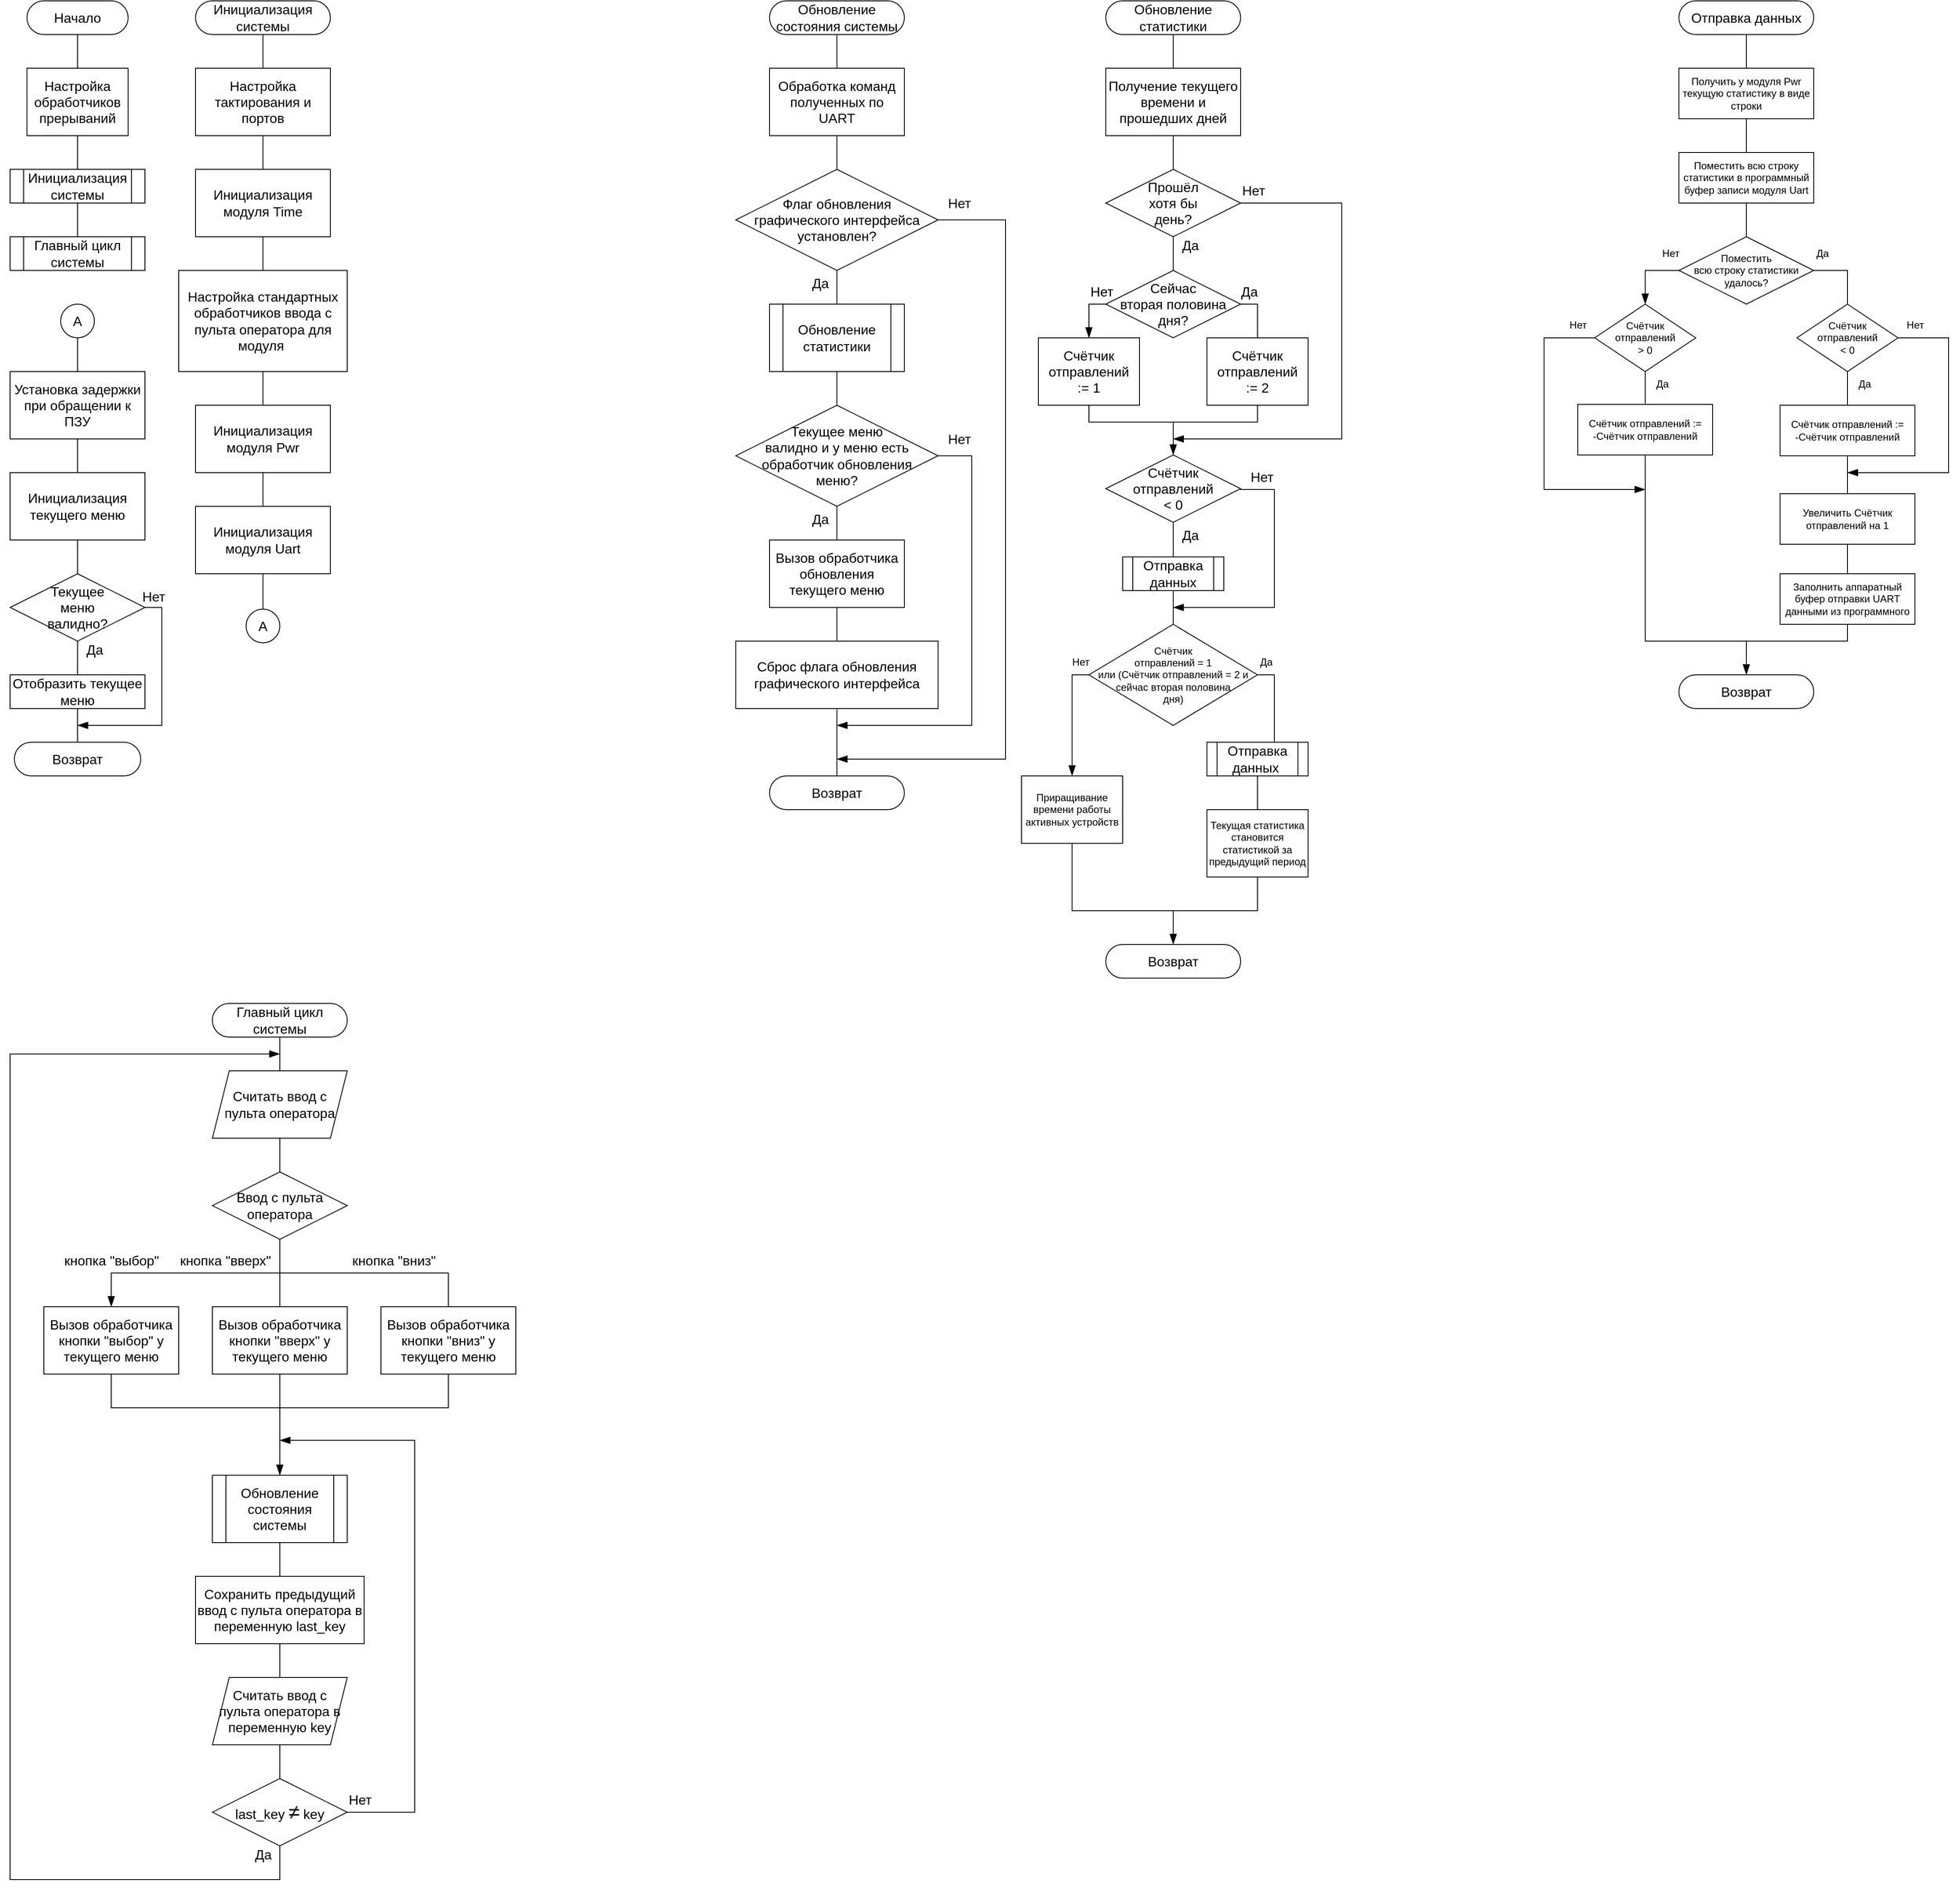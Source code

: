 <mxfile version="20.6.2" type="device" pages="2"><diagram id="5ZeihDdnYr9lUU6T4znU" name="Main и модуль App"><mxGraphModel dx="1629" dy="1507" grid="1" gridSize="10" guides="1" tooltips="1" connect="1" arrows="1" fold="1" page="1" pageScale="1" pageWidth="827" pageHeight="1169" math="0" shadow="0"><root><mxCell id="0"/><mxCell id="1" parent="0"/><mxCell id="3T3_7NRJvzkB3n0rOC7K-5" style="edgeStyle=none;curved=1;rounded=0;orthogonalLoop=1;jettySize=auto;html=1;exitX=0.5;exitY=1;exitDx=0;exitDy=0;entryX=0.5;entryY=0;entryDx=0;entryDy=0;fontSize=12;endArrow=none;endFill=0;startSize=14;endSize=14;sourcePerimeterSpacing=8;targetPerimeterSpacing=8;" parent="1" source="3T3_7NRJvzkB3n0rOC7K-1" target="3T3_7NRJvzkB3n0rOC7K-4" edge="1"><mxGeometry relative="1" as="geometry"/></mxCell><mxCell id="3T3_7NRJvzkB3n0rOC7K-1" value="Настройка обработчиков прерываний" style="rounded=0;whiteSpace=wrap;html=1;fontSize=16;" parent="1" vertex="1"><mxGeometry x="40" y="80" width="120" height="80" as="geometry"/></mxCell><mxCell id="3T3_7NRJvzkB3n0rOC7K-2" value="Начало" style="rounded=1;whiteSpace=wrap;html=1;fontSize=16;arcSize=50;" parent="1" vertex="1"><mxGeometry x="40" width="120" height="40" as="geometry"/></mxCell><mxCell id="3T3_7NRJvzkB3n0rOC7K-3" value="" style="edgeStyle=none;orthogonalLoop=1;jettySize=auto;html=1;rounded=0;fontSize=12;endArrow=none;startSize=14;endSize=14;sourcePerimeterSpacing=8;targetPerimeterSpacing=8;curved=1;exitX=0.5;exitY=1;exitDx=0;exitDy=0;entryX=0.5;entryY=0;entryDx=0;entryDy=0;endFill=0;" parent="1" source="3T3_7NRJvzkB3n0rOC7K-2" target="3T3_7NRJvzkB3n0rOC7K-1" edge="1"><mxGeometry width="140" relative="1" as="geometry"><mxPoint x="10" y="250" as="sourcePoint"/><mxPoint x="150" y="250" as="targetPoint"/><Array as="points"/></mxGeometry></mxCell><mxCell id="3T3_7NRJvzkB3n0rOC7K-7" style="edgeStyle=none;curved=1;rounded=0;orthogonalLoop=1;jettySize=auto;html=1;exitX=0.5;exitY=1;exitDx=0;exitDy=0;entryX=0.5;entryY=0;entryDx=0;entryDy=0;fontSize=12;endArrow=none;endFill=0;startSize=14;endSize=14;sourcePerimeterSpacing=8;targetPerimeterSpacing=8;" parent="1" source="3T3_7NRJvzkB3n0rOC7K-4" target="3T3_7NRJvzkB3n0rOC7K-6" edge="1"><mxGeometry relative="1" as="geometry"/></mxCell><mxCell id="3T3_7NRJvzkB3n0rOC7K-4" value="Инициализация системы" style="shape=process;whiteSpace=wrap;html=1;backgroundOutline=1;fontSize=16;" parent="1" vertex="1"><mxGeometry x="20" y="200" width="160" height="40" as="geometry"/></mxCell><mxCell id="3T3_7NRJvzkB3n0rOC7K-6" value="Главный цикл системы" style="shape=process;whiteSpace=wrap;html=1;backgroundOutline=1;fontSize=16;" parent="1" vertex="1"><mxGeometry x="20" y="280" width="160" height="40" as="geometry"/></mxCell><mxCell id="3T3_7NRJvzkB3n0rOC7K-8" style="edgeStyle=none;curved=1;rounded=0;orthogonalLoop=1;jettySize=auto;html=1;exitX=0.5;exitY=1;exitDx=0;exitDy=0;entryX=0.5;entryY=0;entryDx=0;entryDy=0;fontSize=12;endArrow=none;endFill=0;startSize=14;endSize=14;sourcePerimeterSpacing=8;targetPerimeterSpacing=8;" parent="1" source="3T3_7NRJvzkB3n0rOC7K-10" target="3T3_7NRJvzkB3n0rOC7K-13" edge="1"><mxGeometry relative="1" as="geometry"><mxPoint x="320" y="160" as="sourcePoint"/></mxGeometry></mxCell><mxCell id="3T3_7NRJvzkB3n0rOC7K-10" value="Инициализация системы" style="rounded=1;whiteSpace=wrap;html=1;fontSize=16;arcSize=50;" parent="1" vertex="1"><mxGeometry x="240" width="160" height="40" as="geometry"/></mxCell><mxCell id="3T3_7NRJvzkB3n0rOC7K-12" style="edgeStyle=none;curved=1;rounded=0;orthogonalLoop=1;jettySize=auto;html=1;exitX=0.5;exitY=1;exitDx=0;exitDy=0;entryX=0.5;entryY=0;entryDx=0;entryDy=0;fontSize=12;endArrow=none;endFill=0;startSize=14;endSize=14;sourcePerimeterSpacing=8;targetPerimeterSpacing=8;" parent="1" source="3T3_7NRJvzkB3n0rOC7K-13" target="3T3_7NRJvzkB3n0rOC7K-14" edge="1"><mxGeometry relative="1" as="geometry"/></mxCell><mxCell id="3T3_7NRJvzkB3n0rOC7K-13" value="Настройка тактирования и портов" style="shape=process;whiteSpace=wrap;html=1;backgroundOutline=1;fontSize=16;size=0;" parent="1" vertex="1"><mxGeometry x="240" y="80" width="160" height="80" as="geometry"/></mxCell><mxCell id="3T3_7NRJvzkB3n0rOC7K-16" style="edgeStyle=none;curved=1;rounded=0;orthogonalLoop=1;jettySize=auto;html=1;exitX=0.5;exitY=1;exitDx=0;exitDy=0;entryX=0.5;entryY=0;entryDx=0;entryDy=0;fontSize=12;endArrow=none;endFill=0;startSize=14;endSize=14;sourcePerimeterSpacing=8;targetPerimeterSpacing=8;" parent="1" source="3T3_7NRJvzkB3n0rOC7K-14" target="3T3_7NRJvzkB3n0rOC7K-15" edge="1"><mxGeometry relative="1" as="geometry"/></mxCell><mxCell id="3T3_7NRJvzkB3n0rOC7K-14" value="Инициализация модуля Time" style="shape=process;whiteSpace=wrap;html=1;backgroundOutline=1;fontSize=16;size=0;" parent="1" vertex="1"><mxGeometry x="240" y="200" width="160" height="80" as="geometry"/></mxCell><mxCell id="3T3_7NRJvzkB3n0rOC7K-38" style="edgeStyle=orthogonalEdgeStyle;rounded=0;orthogonalLoop=1;jettySize=auto;html=1;exitX=0.5;exitY=1;exitDx=0;exitDy=0;entryX=0.5;entryY=0;entryDx=0;entryDy=0;fontSize=12;endArrow=none;endFill=0;startSize=10;endSize=10;sourcePerimeterSpacing=8;targetPerimeterSpacing=8;" parent="1" source="3T3_7NRJvzkB3n0rOC7K-15" target="3T3_7NRJvzkB3n0rOC7K-19" edge="1"><mxGeometry relative="1" as="geometry"/></mxCell><mxCell id="3T3_7NRJvzkB3n0rOC7K-15" value="Настройка стандартных обработчиков ввода с пульта оператора для модуля&amp;nbsp;" style="rounded=0;whiteSpace=wrap;html=1;fontSize=16;" parent="1" vertex="1"><mxGeometry x="220" y="320" width="200" height="120" as="geometry"/></mxCell><mxCell id="3T3_7NRJvzkB3n0rOC7K-17" value="Инициализация модуля Pwr" style="shape=process;whiteSpace=wrap;html=1;backgroundOutline=1;fontSize=16;" parent="1" vertex="1"><mxGeometry x="240" y="480" width="160" height="80" as="geometry"/></mxCell><mxCell id="3T3_7NRJvzkB3n0rOC7K-39" style="edgeStyle=orthogonalEdgeStyle;rounded=0;orthogonalLoop=1;jettySize=auto;html=1;exitX=0.5;exitY=1;exitDx=0;exitDy=0;entryX=0.5;entryY=0;entryDx=0;entryDy=0;fontSize=12;endArrow=none;endFill=0;startSize=10;endSize=10;sourcePerimeterSpacing=8;targetPerimeterSpacing=8;" parent="1" source="3T3_7NRJvzkB3n0rOC7K-19" target="3T3_7NRJvzkB3n0rOC7K-20" edge="1"><mxGeometry relative="1" as="geometry"/></mxCell><mxCell id="3T3_7NRJvzkB3n0rOC7K-19" value="Инициализация модуля Pwr" style="shape=process;whiteSpace=wrap;html=1;backgroundOutline=1;fontSize=16;size=0;" parent="1" vertex="1"><mxGeometry x="240" y="480" width="160" height="80" as="geometry"/></mxCell><mxCell id="3T3_7NRJvzkB3n0rOC7K-41" style="edgeStyle=orthogonalEdgeStyle;rounded=0;orthogonalLoop=1;jettySize=auto;html=1;exitX=0.5;exitY=1;exitDx=0;exitDy=0;entryX=0.5;entryY=0;entryDx=0;entryDy=0;fontSize=12;endArrow=none;endFill=0;startSize=10;endSize=10;sourcePerimeterSpacing=8;targetPerimeterSpacing=8;" parent="1" source="3T3_7NRJvzkB3n0rOC7K-20" target="3T3_7NRJvzkB3n0rOC7K-40" edge="1"><mxGeometry relative="1" as="geometry"/></mxCell><mxCell id="3T3_7NRJvzkB3n0rOC7K-20" value="Инициализация модуля Uart" style="shape=process;whiteSpace=wrap;html=1;backgroundOutline=1;fontSize=16;size=0;" parent="1" vertex="1"><mxGeometry x="240" y="600" width="160" height="80" as="geometry"/></mxCell><mxCell id="3T3_7NRJvzkB3n0rOC7K-28" style="edgeStyle=none;curved=1;rounded=0;orthogonalLoop=1;jettySize=auto;html=1;exitX=0.5;exitY=1;exitDx=0;exitDy=0;entryX=0.5;entryY=0;entryDx=0;entryDy=0;fontSize=12;endArrow=none;endFill=0;startSize=14;endSize=14;sourcePerimeterSpacing=8;targetPerimeterSpacing=8;" parent="1" source="3T3_7NRJvzkB3n0rOC7K-22" target="3T3_7NRJvzkB3n0rOC7K-23" edge="1"><mxGeometry relative="1" as="geometry"/></mxCell><mxCell id="3T3_7NRJvzkB3n0rOC7K-22" value="Установка задержки при обращении к ПЗУ" style="rounded=0;whiteSpace=wrap;html=1;fontSize=16;" parent="1" vertex="1"><mxGeometry x="20" y="440" width="160" height="80" as="geometry"/></mxCell><mxCell id="3T3_7NRJvzkB3n0rOC7K-30" style="edgeStyle=none;curved=1;rounded=0;orthogonalLoop=1;jettySize=auto;html=1;exitX=0.5;exitY=1;exitDx=0;exitDy=0;entryX=0.5;entryY=0;entryDx=0;entryDy=0;fontSize=12;endArrow=none;endFill=0;startSize=14;endSize=14;sourcePerimeterSpacing=8;targetPerimeterSpacing=8;" parent="1" source="3T3_7NRJvzkB3n0rOC7K-23" target="3T3_7NRJvzkB3n0rOC7K-24" edge="1"><mxGeometry relative="1" as="geometry"/></mxCell><mxCell id="3T3_7NRJvzkB3n0rOC7K-23" value="Инициализация текущего меню" style="rounded=0;whiteSpace=wrap;html=1;fontSize=16;" parent="1" vertex="1"><mxGeometry x="20" y="560" width="160" height="80" as="geometry"/></mxCell><mxCell id="3T3_7NRJvzkB3n0rOC7K-33" style="edgeStyle=none;curved=1;rounded=0;orthogonalLoop=1;jettySize=auto;html=1;exitX=0.5;exitY=1;exitDx=0;exitDy=0;entryX=0.5;entryY=0;entryDx=0;entryDy=0;fontSize=12;endArrow=none;endFill=0;startSize=14;endSize=14;sourcePerimeterSpacing=8;targetPerimeterSpacing=8;" parent="1" source="3T3_7NRJvzkB3n0rOC7K-24" target="3T3_7NRJvzkB3n0rOC7K-32" edge="1"><mxGeometry relative="1" as="geometry"/></mxCell><mxCell id="3T3_7NRJvzkB3n0rOC7K-35" style="edgeStyle=orthogonalEdgeStyle;rounded=0;orthogonalLoop=1;jettySize=auto;html=1;exitX=1;exitY=0.5;exitDx=0;exitDy=0;fontSize=12;endArrow=blockThin;endFill=1;startSize=10;endSize=10;sourcePerimeterSpacing=8;targetPerimeterSpacing=8;" parent="1" source="3T3_7NRJvzkB3n0rOC7K-24" edge="1"><mxGeometry relative="1" as="geometry"><mxPoint x="100" y="860" as="targetPoint"/><Array as="points"><mxPoint x="200" y="720"/><mxPoint x="200" y="860"/><mxPoint x="100" y="860"/></Array></mxGeometry></mxCell><mxCell id="3T3_7NRJvzkB3n0rOC7K-24" value="Текущее&lt;br&gt;меню&lt;br&gt;валидно?" style="rhombus;whiteSpace=wrap;html=1;fontSize=16;" parent="1" vertex="1"><mxGeometry x="20" y="680" width="160" height="80" as="geometry"/></mxCell><mxCell id="3T3_7NRJvzkB3n0rOC7K-25" value="Возврат" style="rounded=1;whiteSpace=wrap;html=1;fontSize=16;arcSize=50;" parent="1" vertex="1"><mxGeometry x="25" y="880" width="150" height="40" as="geometry"/></mxCell><mxCell id="3T3_7NRJvzkB3n0rOC7K-27" style="edgeStyle=none;curved=1;rounded=0;orthogonalLoop=1;jettySize=auto;html=1;exitX=0.5;exitY=1;exitDx=0;exitDy=0;entryX=0.5;entryY=0;entryDx=0;entryDy=0;fontSize=12;endArrow=none;endFill=0;startSize=14;endSize=14;sourcePerimeterSpacing=8;targetPerimeterSpacing=8;" parent="1" source="3T3_7NRJvzkB3n0rOC7K-26" target="3T3_7NRJvzkB3n0rOC7K-22" edge="1"><mxGeometry relative="1" as="geometry"/></mxCell><mxCell id="3T3_7NRJvzkB3n0rOC7K-26" value="A" style="ellipse;whiteSpace=wrap;html=1;fontSize=16;" parent="1" vertex="1"><mxGeometry x="80" y="360" width="40" height="40" as="geometry"/></mxCell><mxCell id="3T3_7NRJvzkB3n0rOC7K-34" style="edgeStyle=none;curved=1;rounded=0;orthogonalLoop=1;jettySize=auto;html=1;exitX=0.5;exitY=1;exitDx=0;exitDy=0;entryX=0.5;entryY=0;entryDx=0;entryDy=0;fontSize=12;endArrow=none;endFill=0;startSize=14;endSize=14;sourcePerimeterSpacing=8;targetPerimeterSpacing=8;" parent="1" source="3T3_7NRJvzkB3n0rOC7K-32" target="3T3_7NRJvzkB3n0rOC7K-25" edge="1"><mxGeometry relative="1" as="geometry"/></mxCell><mxCell id="3T3_7NRJvzkB3n0rOC7K-32" value="Отобразить текущее меню" style="rounded=0;whiteSpace=wrap;html=1;fontSize=16;" parent="1" vertex="1"><mxGeometry x="20" y="800" width="160" height="40" as="geometry"/></mxCell><mxCell id="3T3_7NRJvzkB3n0rOC7K-36" value="Да" style="text;html=1;align=center;verticalAlign=middle;resizable=0;points=[];autosize=1;strokeColor=none;fillColor=none;fontSize=16;" parent="1" vertex="1"><mxGeometry x="100" y="755" width="40" height="30" as="geometry"/></mxCell><mxCell id="3T3_7NRJvzkB3n0rOC7K-37" value="Нет" style="text;html=1;align=center;verticalAlign=middle;resizable=0;points=[];autosize=1;strokeColor=none;fillColor=none;fontSize=16;" parent="1" vertex="1"><mxGeometry x="165" y="692" width="50" height="30" as="geometry"/></mxCell><mxCell id="3T3_7NRJvzkB3n0rOC7K-40" value="A" style="ellipse;whiteSpace=wrap;html=1;fontSize=16;" parent="1" vertex="1"><mxGeometry x="300" y="722" width="40" height="40" as="geometry"/></mxCell><mxCell id="AIFiozf2OpeoAO38DQd4-4" style="edgeStyle=orthogonalEdgeStyle;rounded=0;orthogonalLoop=1;jettySize=auto;html=1;exitX=0.5;exitY=1;exitDx=0;exitDy=0;entryX=0.5;entryY=0;entryDx=0;entryDy=0;fontSize=12;endArrow=none;endFill=0;startSize=10;endSize=10;sourcePerimeterSpacing=8;targetPerimeterSpacing=8;" parent="1" source="3T3_7NRJvzkB3n0rOC7K-46" target="AIFiozf2OpeoAO38DQd4-3" edge="1"><mxGeometry relative="1" as="geometry"/></mxCell><mxCell id="3T3_7NRJvzkB3n0rOC7K-46" value="Главный цикл системы" style="rounded=1;whiteSpace=wrap;html=1;fontSize=16;arcSize=50;" parent="1" vertex="1"><mxGeometry x="260" y="1190" width="160" height="40" as="geometry"/></mxCell><mxCell id="AIFiozf2OpeoAO38DQd4-6" style="edgeStyle=orthogonalEdgeStyle;rounded=0;orthogonalLoop=1;jettySize=auto;html=1;exitX=0.5;exitY=1;exitDx=0;exitDy=0;entryX=0.5;entryY=0;entryDx=0;entryDy=0;fontSize=12;endArrow=none;endFill=0;startSize=10;endSize=10;sourcePerimeterSpacing=8;targetPerimeterSpacing=8;" parent="1" source="AIFiozf2OpeoAO38DQd4-3" target="AIFiozf2OpeoAO38DQd4-5" edge="1"><mxGeometry relative="1" as="geometry"/></mxCell><mxCell id="AIFiozf2OpeoAO38DQd4-3" value="Считать ввод с пульта оператора" style="shape=parallelogram;perimeter=parallelogramPerimeter;whiteSpace=wrap;html=1;fixedSize=1;fontSize=16;" parent="1" vertex="1"><mxGeometry x="260" y="1270" width="160" height="80" as="geometry"/></mxCell><mxCell id="AIFiozf2OpeoAO38DQd4-10" style="edgeStyle=orthogonalEdgeStyle;rounded=0;orthogonalLoop=1;jettySize=auto;html=1;exitX=0.5;exitY=1;exitDx=0;exitDy=0;entryX=0.5;entryY=0;entryDx=0;entryDy=0;fontSize=12;endArrow=none;endFill=0;startSize=10;endSize=10;sourcePerimeterSpacing=8;targetPerimeterSpacing=8;" parent="1" source="AIFiozf2OpeoAO38DQd4-5" target="AIFiozf2OpeoAO38DQd4-8" edge="1"><mxGeometry relative="1" as="geometry"/></mxCell><mxCell id="AIFiozf2OpeoAO38DQd4-11" style="edgeStyle=orthogonalEdgeStyle;rounded=0;orthogonalLoop=1;jettySize=auto;html=1;exitX=0.5;exitY=1;exitDx=0;exitDy=0;entryX=0.5;entryY=0;entryDx=0;entryDy=0;fontSize=12;endArrow=none;endFill=0;startSize=10;endSize=10;sourcePerimeterSpacing=8;targetPerimeterSpacing=8;" parent="1" source="AIFiozf2OpeoAO38DQd4-5" target="AIFiozf2OpeoAO38DQd4-9" edge="1"><mxGeometry relative="1" as="geometry"/></mxCell><mxCell id="AIFiozf2OpeoAO38DQd4-12" style="edgeStyle=orthogonalEdgeStyle;rounded=0;orthogonalLoop=1;jettySize=auto;html=1;exitX=0.5;exitY=1;exitDx=0;exitDy=0;entryX=0.5;entryY=0;entryDx=0;entryDy=0;fontSize=12;endArrow=blockThin;endFill=1;startSize=10;endSize=10;sourcePerimeterSpacing=8;targetPerimeterSpacing=8;" parent="1" source="AIFiozf2OpeoAO38DQd4-5" target="AIFiozf2OpeoAO38DQd4-7" edge="1"><mxGeometry relative="1" as="geometry"/></mxCell><mxCell id="AIFiozf2OpeoAO38DQd4-5" value="Ввод с пульта оператора" style="rhombus;whiteSpace=wrap;html=1;fontSize=16;" parent="1" vertex="1"><mxGeometry x="260" y="1390" width="160" height="80" as="geometry"/></mxCell><mxCell id="AIFiozf2OpeoAO38DQd4-19" style="edgeStyle=orthogonalEdgeStyle;rounded=0;orthogonalLoop=1;jettySize=auto;html=1;exitX=0.5;exitY=1;exitDx=0;exitDy=0;fontSize=12;endArrow=none;endFill=0;startSize=10;endSize=10;sourcePerimeterSpacing=8;targetPerimeterSpacing=8;entryX=0.5;entryY=0;entryDx=0;entryDy=0;" parent="1" source="AIFiozf2OpeoAO38DQd4-7" target="AIFiozf2OpeoAO38DQd4-21" edge="1"><mxGeometry relative="1" as="geometry"><mxPoint x="340" y="1750" as="targetPoint"/><Array as="points"><mxPoint x="140" y="1670"/><mxPoint x="340" y="1670"/></Array></mxGeometry></mxCell><mxCell id="AIFiozf2OpeoAO38DQd4-7" value="Вызов обработчика кнопки &quot;выбор&quot; у текущего меню" style="rounded=0;whiteSpace=wrap;html=1;fontSize=16;" parent="1" vertex="1"><mxGeometry x="60" y="1550" width="160" height="80" as="geometry"/></mxCell><mxCell id="AIFiozf2OpeoAO38DQd4-18" style="edgeStyle=orthogonalEdgeStyle;rounded=0;orthogonalLoop=1;jettySize=auto;html=1;exitX=0.5;exitY=1;exitDx=0;exitDy=0;fontSize=12;endArrow=none;endFill=0;startSize=10;endSize=10;sourcePerimeterSpacing=8;targetPerimeterSpacing=8;entryX=0.5;entryY=0;entryDx=0;entryDy=0;" parent="1" source="AIFiozf2OpeoAO38DQd4-8" target="AIFiozf2OpeoAO38DQd4-21" edge="1"><mxGeometry relative="1" as="geometry"><mxPoint x="340" y="1750" as="targetPoint"/></mxGeometry></mxCell><mxCell id="AIFiozf2OpeoAO38DQd4-8" value="Вызов обработчика кнопки &quot;вверх&quot; у текущего меню" style="rounded=0;whiteSpace=wrap;html=1;fontSize=16;" parent="1" vertex="1"><mxGeometry x="260" y="1550" width="160" height="80" as="geometry"/></mxCell><mxCell id="AIFiozf2OpeoAO38DQd4-17" style="edgeStyle=orthogonalEdgeStyle;rounded=0;orthogonalLoop=1;jettySize=auto;html=1;exitX=0.5;exitY=1;exitDx=0;exitDy=0;entryX=0.5;entryY=0;entryDx=0;entryDy=0;fontSize=12;endArrow=blockThin;endFill=1;startSize=10;endSize=10;sourcePerimeterSpacing=8;targetPerimeterSpacing=8;" parent="1" source="AIFiozf2OpeoAO38DQd4-9" target="AIFiozf2OpeoAO38DQd4-21" edge="1"><mxGeometry relative="1" as="geometry"><mxPoint x="340" y="1750" as="targetPoint"/><Array as="points"><mxPoint x="540" y="1670"/><mxPoint x="340" y="1670"/></Array></mxGeometry></mxCell><mxCell id="AIFiozf2OpeoAO38DQd4-9" value="Вызов обработчика кнопки &quot;вниз&quot; у текущего меню" style="rounded=0;whiteSpace=wrap;html=1;fontSize=16;" parent="1" vertex="1"><mxGeometry x="460" y="1550" width="160" height="80" as="geometry"/></mxCell><mxCell id="AIFiozf2OpeoAO38DQd4-13" value="кнопка &quot;выбор&quot;" style="text;html=1;align=center;verticalAlign=middle;resizable=0;points=[];autosize=1;strokeColor=none;fillColor=none;fontSize=16;" parent="1" vertex="1"><mxGeometry x="70" y="1480" width="140" height="30" as="geometry"/></mxCell><mxCell id="AIFiozf2OpeoAO38DQd4-14" value="кнопка &quot;вверх&quot;" style="text;html=1;align=center;verticalAlign=middle;resizable=0;points=[];autosize=1;strokeColor=none;fillColor=none;fontSize=16;" parent="1" vertex="1"><mxGeometry x="210" y="1480" width="130" height="30" as="geometry"/></mxCell><mxCell id="AIFiozf2OpeoAO38DQd4-15" value="кнопка &quot;вниз&quot;" style="text;html=1;align=center;verticalAlign=middle;resizable=0;points=[];autosize=1;strokeColor=none;fillColor=none;fontSize=16;" parent="1" vertex="1"><mxGeometry x="415" y="1480" width="120" height="30" as="geometry"/></mxCell><mxCell id="AIFiozf2OpeoAO38DQd4-27" style="edgeStyle=orthogonalEdgeStyle;rounded=0;orthogonalLoop=1;jettySize=auto;html=1;exitX=0.5;exitY=1;exitDx=0;exitDy=0;fontSize=12;endArrow=blockThin;endFill=1;startSize=10;endSize=10;sourcePerimeterSpacing=8;targetPerimeterSpacing=8;" parent="1" source="AIFiozf2OpeoAO38DQd4-20" edge="1"><mxGeometry relative="1" as="geometry"><mxPoint x="340" y="1250" as="targetPoint"/><Array as="points"><mxPoint x="340" y="2230"/><mxPoint x="20" y="2230"/><mxPoint x="20" y="1250"/></Array></mxGeometry></mxCell><mxCell id="AIFiozf2OpeoAO38DQd4-28" style="edgeStyle=orthogonalEdgeStyle;rounded=0;orthogonalLoop=1;jettySize=auto;html=1;exitX=1;exitY=0.5;exitDx=0;exitDy=0;fontSize=12;endArrow=blockThin;endFill=1;startSize=10;endSize=10;sourcePerimeterSpacing=8;targetPerimeterSpacing=8;" parent="1" source="AIFiozf2OpeoAO38DQd4-20" edge="1"><mxGeometry relative="1" as="geometry"><mxPoint x="340" y="1708.609" as="targetPoint"/><Array as="points"><mxPoint x="500" y="2150"/><mxPoint x="500" y="1709"/></Array></mxGeometry></mxCell><mxCell id="AIFiozf2OpeoAO38DQd4-20" value="&lt;div style=&quot;text-align: start;&quot;&gt;&lt;span style=&quot;background-color: initial;&quot;&gt;last_key &lt;/span&gt;&lt;span style=&quot;background-color: initial; font-size: 24px;&quot;&gt;&lt;font face=&quot;YS Text, Arial, Helvetica, Arial Unicode MS, sans-serif&quot;&gt;≠&lt;/font&gt;&lt;/span&gt;&lt;span style=&quot;background-color: initial;&quot;&gt;&amp;nbsp;key&lt;/span&gt;&lt;/div&gt;" style="rhombus;whiteSpace=wrap;html=1;fontSize=16;" parent="1" vertex="1"><mxGeometry x="260" y="2110" width="160" height="80" as="geometry"/></mxCell><mxCell id="AIFiozf2OpeoAO38DQd4-24" style="edgeStyle=orthogonalEdgeStyle;rounded=0;orthogonalLoop=1;jettySize=auto;html=1;exitX=0.5;exitY=1;exitDx=0;exitDy=0;entryX=0.5;entryY=0;entryDx=0;entryDy=0;fontSize=12;endArrow=none;endFill=0;startSize=10;endSize=10;sourcePerimeterSpacing=8;targetPerimeterSpacing=8;" parent="1" source="AIFiozf2OpeoAO38DQd4-21" target="AIFiozf2OpeoAO38DQd4-23" edge="1"><mxGeometry relative="1" as="geometry"/></mxCell><mxCell id="AIFiozf2OpeoAO38DQd4-21" value="Обновление состояния системы" style="shape=process;whiteSpace=wrap;html=1;backgroundOutline=1;fontSize=16;" parent="1" vertex="1"><mxGeometry x="260" y="1750" width="160" height="80" as="geometry"/></mxCell><mxCell id="AIFiozf2OpeoAO38DQd4-25" style="edgeStyle=orthogonalEdgeStyle;rounded=0;orthogonalLoop=1;jettySize=auto;html=1;exitX=0.5;exitY=0;exitDx=0;exitDy=0;entryX=0.5;entryY=1;entryDx=0;entryDy=0;fontSize=12;endArrow=none;endFill=0;startSize=10;endSize=10;sourcePerimeterSpacing=8;targetPerimeterSpacing=8;" parent="1" source="AIFiozf2OpeoAO38DQd4-22" target="AIFiozf2OpeoAO38DQd4-23" edge="1"><mxGeometry relative="1" as="geometry"/></mxCell><mxCell id="AIFiozf2OpeoAO38DQd4-26" style="edgeStyle=orthogonalEdgeStyle;rounded=0;orthogonalLoop=1;jettySize=auto;html=1;exitX=0.5;exitY=1;exitDx=0;exitDy=0;entryX=0.5;entryY=0;entryDx=0;entryDy=0;fontSize=12;endArrow=none;endFill=0;startSize=10;endSize=10;sourcePerimeterSpacing=8;targetPerimeterSpacing=8;" parent="1" source="AIFiozf2OpeoAO38DQd4-22" target="AIFiozf2OpeoAO38DQd4-20" edge="1"><mxGeometry relative="1" as="geometry"/></mxCell><mxCell id="AIFiozf2OpeoAO38DQd4-22" value="Считать ввод с пульта оператора в переменную key" style="shape=parallelogram;perimeter=parallelogramPerimeter;whiteSpace=wrap;html=1;fixedSize=1;fontSize=16;" parent="1" vertex="1"><mxGeometry x="260" y="1990" width="160" height="80" as="geometry"/></mxCell><mxCell id="AIFiozf2OpeoAO38DQd4-23" value="Сохранить предыдущий ввод с пульта оператора в переменную last_key" style="rounded=0;whiteSpace=wrap;html=1;fontSize=16;" parent="1" vertex="1"><mxGeometry x="240" y="1870" width="200" height="80" as="geometry"/></mxCell><mxCell id="AIFiozf2OpeoAO38DQd4-29" value="Нет" style="text;html=1;align=center;verticalAlign=middle;resizable=0;points=[];autosize=1;strokeColor=none;fillColor=none;fontSize=16;" parent="1" vertex="1"><mxGeometry x="410" y="2120" width="50" height="30" as="geometry"/></mxCell><mxCell id="AIFiozf2OpeoAO38DQd4-30" value="Да" style="text;html=1;align=center;verticalAlign=middle;resizable=0;points=[];autosize=1;strokeColor=none;fillColor=none;fontSize=16;" parent="1" vertex="1"><mxGeometry x="300" y="2185" width="40" height="30" as="geometry"/></mxCell><mxCell id="AIFiozf2OpeoAO38DQd4-34" style="edgeStyle=orthogonalEdgeStyle;rounded=0;orthogonalLoop=1;jettySize=auto;html=1;exitX=0.5;exitY=1;exitDx=0;exitDy=0;entryX=0.5;entryY=0;entryDx=0;entryDy=0;fontSize=12;endArrow=none;endFill=0;startSize=10;endSize=10;sourcePerimeterSpacing=8;targetPerimeterSpacing=8;" parent="1" source="AIFiozf2OpeoAO38DQd4-31" target="AIFiozf2OpeoAO38DQd4-32" edge="1"><mxGeometry relative="1" as="geometry"/></mxCell><mxCell id="AIFiozf2OpeoAO38DQd4-31" value="Обновление состояния системы" style="rounded=1;whiteSpace=wrap;html=1;fontSize=16;arcSize=50;" parent="1" vertex="1"><mxGeometry x="921" width="160" height="40" as="geometry"/></mxCell><mxCell id="AIFiozf2OpeoAO38DQd4-35" style="edgeStyle=orthogonalEdgeStyle;rounded=0;orthogonalLoop=1;jettySize=auto;html=1;exitX=0.5;exitY=1;exitDx=0;exitDy=0;entryX=0.5;entryY=0;entryDx=0;entryDy=0;fontSize=12;endArrow=none;endFill=0;startSize=10;endSize=10;sourcePerimeterSpacing=8;targetPerimeterSpacing=8;" parent="1" source="AIFiozf2OpeoAO38DQd4-32" target="AIFiozf2OpeoAO38DQd4-33" edge="1"><mxGeometry relative="1" as="geometry"/></mxCell><mxCell id="AIFiozf2OpeoAO38DQd4-32" value="Обработка команд полученных по UART" style="shape=process;whiteSpace=wrap;html=1;backgroundOutline=1;fontSize=16;size=0;" parent="1" vertex="1"><mxGeometry x="921" y="80" width="160" height="80" as="geometry"/></mxCell><mxCell id="AIFiozf2OpeoAO38DQd4-38" style="edgeStyle=orthogonalEdgeStyle;rounded=0;orthogonalLoop=1;jettySize=auto;html=1;exitX=0.5;exitY=1;exitDx=0;exitDy=0;entryX=0.5;entryY=0;entryDx=0;entryDy=0;fontSize=12;endArrow=none;endFill=0;startSize=10;endSize=10;sourcePerimeterSpacing=8;targetPerimeterSpacing=8;" parent="1" source="AIFiozf2OpeoAO38DQd4-33" target="AIFiozf2OpeoAO38DQd4-37" edge="1"><mxGeometry relative="1" as="geometry"/></mxCell><mxCell id="AIFiozf2OpeoAO38DQd4-52" style="edgeStyle=orthogonalEdgeStyle;rounded=0;orthogonalLoop=1;jettySize=auto;html=1;exitX=1;exitY=0.5;exitDx=0;exitDy=0;fontSize=12;endArrow=blockThin;endFill=1;startSize=10;endSize=10;sourcePerimeterSpacing=8;targetPerimeterSpacing=8;" parent="1" source="AIFiozf2OpeoAO38DQd4-33" edge="1"><mxGeometry relative="1" as="geometry"><mxPoint x="1001" y="900" as="targetPoint"/><Array as="points"><mxPoint x="1201" y="260"/><mxPoint x="1201" y="900"/><mxPoint x="1001" y="900"/></Array></mxGeometry></mxCell><mxCell id="AIFiozf2OpeoAO38DQd4-33" value="Флаг обновления&lt;br&gt;графического интерфейса&lt;br&gt;установлен?" style="rhombus;whiteSpace=wrap;html=1;fontSize=16;" parent="1" vertex="1"><mxGeometry x="881" y="200" width="240" height="120" as="geometry"/></mxCell><mxCell id="AIFiozf2OpeoAO38DQd4-49" style="edgeStyle=orthogonalEdgeStyle;rounded=0;orthogonalLoop=1;jettySize=auto;html=1;exitX=0.5;exitY=1;exitDx=0;exitDy=0;entryX=0.5;entryY=0;entryDx=0;entryDy=0;fontSize=12;endArrow=none;endFill=0;startSize=10;endSize=10;sourcePerimeterSpacing=8;targetPerimeterSpacing=8;" parent="1" source="AIFiozf2OpeoAO38DQd4-37" target="AIFiozf2OpeoAO38DQd4-39" edge="1"><mxGeometry relative="1" as="geometry"/></mxCell><mxCell id="AIFiozf2OpeoAO38DQd4-37" value="Обновление статистики" style="shape=process;whiteSpace=wrap;html=1;backgroundOutline=1;fontSize=16;" parent="1" vertex="1"><mxGeometry x="921" y="360" width="160" height="80" as="geometry"/></mxCell><mxCell id="AIFiozf2OpeoAO38DQd4-44" style="edgeStyle=orthogonalEdgeStyle;rounded=0;orthogonalLoop=1;jettySize=auto;html=1;exitX=0.5;exitY=1;exitDx=0;exitDy=0;entryX=0.5;entryY=0;entryDx=0;entryDy=0;fontSize=12;endArrow=none;endFill=0;startSize=10;endSize=10;sourcePerimeterSpacing=8;targetPerimeterSpacing=8;" parent="1" source="AIFiozf2OpeoAO38DQd4-39" target="AIFiozf2OpeoAO38DQd4-40" edge="1"><mxGeometry relative="1" as="geometry"/></mxCell><mxCell id="AIFiozf2OpeoAO38DQd4-48" style="edgeStyle=orthogonalEdgeStyle;rounded=0;orthogonalLoop=1;jettySize=auto;html=1;exitX=1;exitY=0.5;exitDx=0;exitDy=0;fontSize=12;endArrow=blockThin;endFill=1;startSize=10;endSize=10;sourcePerimeterSpacing=8;targetPerimeterSpacing=8;" parent="1" source="AIFiozf2OpeoAO38DQd4-39" edge="1"><mxGeometry relative="1" as="geometry"><mxPoint x="1001" y="860" as="targetPoint"/><Array as="points"><mxPoint x="1161" y="540"/><mxPoint x="1161" y="860"/><mxPoint x="1001" y="860"/></Array></mxGeometry></mxCell><mxCell id="AIFiozf2OpeoAO38DQd4-39" value="Текущее меню&lt;br&gt;валидно и у меню есть обработчик обновления&lt;br&gt;меню?" style="rhombus;whiteSpace=wrap;html=1;fontSize=16;" parent="1" vertex="1"><mxGeometry x="881" y="480" width="240" height="120" as="geometry"/></mxCell><mxCell id="AIFiozf2OpeoAO38DQd4-45" style="edgeStyle=orthogonalEdgeStyle;rounded=0;orthogonalLoop=1;jettySize=auto;html=1;exitX=0.5;exitY=1;exitDx=0;exitDy=0;entryX=0.5;entryY=0;entryDx=0;entryDy=0;fontSize=12;endArrow=none;endFill=0;startSize=10;endSize=10;sourcePerimeterSpacing=8;targetPerimeterSpacing=8;" parent="1" source="AIFiozf2OpeoAO38DQd4-40" target="AIFiozf2OpeoAO38DQd4-41" edge="1"><mxGeometry relative="1" as="geometry"/></mxCell><mxCell id="AIFiozf2OpeoAO38DQd4-40" value="Вызов обработчика обновления текущего меню" style="rounded=0;whiteSpace=wrap;html=1;fontSize=16;" parent="1" vertex="1"><mxGeometry x="921" y="640" width="160" height="80" as="geometry"/></mxCell><mxCell id="AIFiozf2OpeoAO38DQd4-47" style="edgeStyle=orthogonalEdgeStyle;rounded=0;orthogonalLoop=1;jettySize=auto;html=1;exitX=0.5;exitY=1;exitDx=0;exitDy=0;entryX=0.5;entryY=0;entryDx=0;entryDy=0;fontSize=12;endArrow=none;endFill=0;startSize=10;endSize=10;sourcePerimeterSpacing=8;targetPerimeterSpacing=8;" parent="1" source="AIFiozf2OpeoAO38DQd4-41" target="AIFiozf2OpeoAO38DQd4-46" edge="1"><mxGeometry relative="1" as="geometry"/></mxCell><mxCell id="AIFiozf2OpeoAO38DQd4-41" value="Сброс флага обновления&lt;br&gt;графического интерфейса" style="rounded=0;whiteSpace=wrap;html=1;fontSize=16;" parent="1" vertex="1"><mxGeometry x="881" y="760" width="240" height="80" as="geometry"/></mxCell><mxCell id="AIFiozf2OpeoAO38DQd4-42" value="Да" style="text;html=1;align=center;verticalAlign=middle;resizable=0;points=[];autosize=1;strokeColor=none;fillColor=none;fontSize=16;" parent="1" vertex="1"><mxGeometry x="961" y="600" width="40" height="30" as="geometry"/></mxCell><mxCell id="AIFiozf2OpeoAO38DQd4-43" value="Нет" style="text;html=1;align=center;verticalAlign=middle;resizable=0;points=[];autosize=1;strokeColor=none;fillColor=none;fontSize=16;" parent="1" vertex="1"><mxGeometry x="1121" y="505" width="50" height="30" as="geometry"/></mxCell><mxCell id="AIFiozf2OpeoAO38DQd4-46" value="Возврат" style="rounded=1;whiteSpace=wrap;html=1;fontSize=16;arcSize=50;" parent="1" vertex="1"><mxGeometry x="921" y="920" width="160" height="40" as="geometry"/></mxCell><mxCell id="AIFiozf2OpeoAO38DQd4-50" value="Да" style="text;html=1;align=center;verticalAlign=middle;resizable=0;points=[];autosize=1;strokeColor=none;fillColor=none;fontSize=16;" parent="1" vertex="1"><mxGeometry x="961" y="320" width="40" height="30" as="geometry"/></mxCell><mxCell id="AIFiozf2OpeoAO38DQd4-51" value="Нет" style="text;html=1;align=center;verticalAlign=middle;resizable=0;points=[];autosize=1;strokeColor=none;fillColor=none;fontSize=16;" parent="1" vertex="1"><mxGeometry x="1121" y="225" width="50" height="30" as="geometry"/></mxCell><mxCell id="b00JuCEgMEPvwVIHrhNJ-3" style="edgeStyle=none;curved=1;rounded=0;orthogonalLoop=1;jettySize=auto;html=1;exitX=0.5;exitY=1;exitDx=0;exitDy=0;entryX=0.5;entryY=0;entryDx=0;entryDy=0;fontSize=12;endArrow=none;startSize=14;endSize=14;sourcePerimeterSpacing=8;targetPerimeterSpacing=8;endFill=0;" edge="1" parent="1" source="b00JuCEgMEPvwVIHrhNJ-1" target="b00JuCEgMEPvwVIHrhNJ-2"><mxGeometry relative="1" as="geometry"/></mxCell><mxCell id="b00JuCEgMEPvwVIHrhNJ-1" value="Обновление статистики" style="rounded=1;whiteSpace=wrap;html=1;fontSize=16;arcSize=50;" vertex="1" parent="1"><mxGeometry x="1320" width="160" height="40" as="geometry"/></mxCell><mxCell id="b00JuCEgMEPvwVIHrhNJ-20" style="edgeStyle=orthogonalEdgeStyle;rounded=0;orthogonalLoop=1;jettySize=auto;html=1;exitX=0.5;exitY=1;exitDx=0;exitDy=0;entryX=0.5;entryY=0;entryDx=0;entryDy=0;fontSize=12;endArrow=none;endFill=0;startSize=10;endSize=10;sourcePerimeterSpacing=8;targetPerimeterSpacing=8;" edge="1" parent="1" source="b00JuCEgMEPvwVIHrhNJ-2" target="b00JuCEgMEPvwVIHrhNJ-4"><mxGeometry relative="1" as="geometry"/></mxCell><mxCell id="b00JuCEgMEPvwVIHrhNJ-2" value="Получение текущего времени и прошедших дней" style="rounded=0;whiteSpace=wrap;html=1;fontSize=16;" vertex="1" parent="1"><mxGeometry x="1320" y="80" width="160" height="80" as="geometry"/></mxCell><mxCell id="b00JuCEgMEPvwVIHrhNJ-10" style="edgeStyle=orthogonalEdgeStyle;rounded=0;orthogonalLoop=1;jettySize=auto;html=1;exitX=1;exitY=0.5;exitDx=0;exitDy=0;fontSize=12;endArrow=blockThin;endFill=1;startSize=10;endSize=10;sourcePerimeterSpacing=8;targetPerimeterSpacing=8;" edge="1" parent="1" source="b00JuCEgMEPvwVIHrhNJ-4"><mxGeometry relative="1" as="geometry"><mxPoint x="1400" y="520" as="targetPoint"/><Array as="points"><mxPoint x="1600" y="240"/><mxPoint x="1600" y="520"/><mxPoint x="1400" y="520"/></Array></mxGeometry></mxCell><mxCell id="b00JuCEgMEPvwVIHrhNJ-11" style="edgeStyle=orthogonalEdgeStyle;rounded=0;orthogonalLoop=1;jettySize=auto;html=1;exitX=0.5;exitY=1;exitDx=0;exitDy=0;entryX=0.5;entryY=0;entryDx=0;entryDy=0;fontSize=12;endArrow=none;endFill=0;startSize=10;endSize=10;sourcePerimeterSpacing=8;targetPerimeterSpacing=8;" edge="1" parent="1" source="b00JuCEgMEPvwVIHrhNJ-4" target="b00JuCEgMEPvwVIHrhNJ-5"><mxGeometry relative="1" as="geometry"/></mxCell><mxCell id="b00JuCEgMEPvwVIHrhNJ-4" value="Прошёл&lt;br&gt;хотя бы&lt;br&gt;день?" style="rhombus;whiteSpace=wrap;html=1;fontSize=16;" vertex="1" parent="1"><mxGeometry x="1320" y="200" width="160" height="80" as="geometry"/></mxCell><mxCell id="b00JuCEgMEPvwVIHrhNJ-8" style="edgeStyle=orthogonalEdgeStyle;rounded=0;orthogonalLoop=1;jettySize=auto;html=1;exitX=1;exitY=0.5;exitDx=0;exitDy=0;entryX=0.5;entryY=0;entryDx=0;entryDy=0;fontSize=12;endArrow=none;endFill=0;startSize=14;endSize=14;sourcePerimeterSpacing=8;targetPerimeterSpacing=8;" edge="1" parent="1" source="b00JuCEgMEPvwVIHrhNJ-5" target="b00JuCEgMEPvwVIHrhNJ-6"><mxGeometry relative="1" as="geometry"/></mxCell><mxCell id="b00JuCEgMEPvwVIHrhNJ-9" style="edgeStyle=orthogonalEdgeStyle;rounded=0;orthogonalLoop=1;jettySize=auto;html=1;exitX=0;exitY=0.5;exitDx=0;exitDy=0;entryX=0.5;entryY=0;entryDx=0;entryDy=0;fontSize=12;endArrow=blockThin;endFill=1;startSize=10;endSize=10;sourcePerimeterSpacing=8;targetPerimeterSpacing=8;" edge="1" parent="1" source="b00JuCEgMEPvwVIHrhNJ-5" target="b00JuCEgMEPvwVIHrhNJ-7"><mxGeometry relative="1" as="geometry"/></mxCell><mxCell id="b00JuCEgMEPvwVIHrhNJ-5" value="Сейчас&lt;br&gt;вторая половина дня?" style="rhombus;whiteSpace=wrap;html=1;fontSize=16;" vertex="1" parent="1"><mxGeometry x="1320" y="320" width="160" height="80" as="geometry"/></mxCell><mxCell id="b00JuCEgMEPvwVIHrhNJ-15" style="edgeStyle=orthogonalEdgeStyle;rounded=0;orthogonalLoop=1;jettySize=auto;html=1;exitX=0.5;exitY=1;exitDx=0;exitDy=0;entryX=0.5;entryY=0;entryDx=0;entryDy=0;fontSize=12;endArrow=blockThin;endFill=1;startSize=10;endSize=10;sourcePerimeterSpacing=8;targetPerimeterSpacing=8;" edge="1" parent="1" source="b00JuCEgMEPvwVIHrhNJ-6" target="b00JuCEgMEPvwVIHrhNJ-12"><mxGeometry relative="1" as="geometry"><Array as="points"><mxPoint x="1500" y="500"/><mxPoint x="1400" y="500"/></Array></mxGeometry></mxCell><mxCell id="b00JuCEgMEPvwVIHrhNJ-6" value="Счётчик отправлений&lt;br&gt;:= 2" style="rounded=0;whiteSpace=wrap;html=1;fontSize=16;" vertex="1" parent="1"><mxGeometry x="1440" y="400" width="120" height="80" as="geometry"/></mxCell><mxCell id="b00JuCEgMEPvwVIHrhNJ-14" style="edgeStyle=orthogonalEdgeStyle;rounded=0;orthogonalLoop=1;jettySize=auto;html=1;exitX=0.5;exitY=1;exitDx=0;exitDy=0;entryX=0.5;entryY=0;entryDx=0;entryDy=0;fontSize=12;endArrow=none;endFill=0;startSize=10;endSize=10;sourcePerimeterSpacing=8;targetPerimeterSpacing=8;" edge="1" parent="1" source="b00JuCEgMEPvwVIHrhNJ-7" target="b00JuCEgMEPvwVIHrhNJ-12"><mxGeometry relative="1" as="geometry"><Array as="points"><mxPoint x="1300" y="500"/><mxPoint x="1400" y="500"/></Array></mxGeometry></mxCell><mxCell id="b00JuCEgMEPvwVIHrhNJ-7" value="Счётчик отправлений&lt;br&gt;:= 1" style="rounded=0;whiteSpace=wrap;html=1;fontSize=16;" vertex="1" parent="1"><mxGeometry x="1240" y="400" width="120" height="80" as="geometry"/></mxCell><mxCell id="b00JuCEgMEPvwVIHrhNJ-22" style="edgeStyle=orthogonalEdgeStyle;rounded=0;orthogonalLoop=1;jettySize=auto;html=1;exitX=0.5;exitY=1;exitDx=0;exitDy=0;entryX=0.5;entryY=0;entryDx=0;entryDy=0;fontSize=12;endArrow=none;endFill=0;startSize=10;endSize=10;sourcePerimeterSpacing=8;targetPerimeterSpacing=8;" edge="1" parent="1" source="b00JuCEgMEPvwVIHrhNJ-12" target="b00JuCEgMEPvwVIHrhNJ-21"><mxGeometry relative="1" as="geometry"/></mxCell><mxCell id="b00JuCEgMEPvwVIHrhNJ-25" style="edgeStyle=orthogonalEdgeStyle;rounded=0;orthogonalLoop=1;jettySize=auto;html=1;exitX=1;exitY=0.5;exitDx=0;exitDy=0;fontSize=12;endArrow=blockThin;endFill=1;startSize=10;endSize=10;sourcePerimeterSpacing=8;targetPerimeterSpacing=8;" edge="1" parent="1" source="b00JuCEgMEPvwVIHrhNJ-12"><mxGeometry relative="1" as="geometry"><mxPoint x="1400" y="720" as="targetPoint"/><Array as="points"><mxPoint x="1520" y="580"/><mxPoint x="1520" y="720"/></Array></mxGeometry></mxCell><mxCell id="b00JuCEgMEPvwVIHrhNJ-12" value="Счётчик отправлений&lt;br&gt;&amp;lt; 0" style="rhombus;whiteSpace=wrap;html=1;fontSize=16;" vertex="1" parent="1"><mxGeometry x="1320" y="539" width="160" height="80" as="geometry"/></mxCell><mxCell id="b00JuCEgMEPvwVIHrhNJ-16" value="Да" style="text;html=1;align=center;verticalAlign=middle;resizable=0;points=[];autosize=1;strokeColor=none;fillColor=none;fontSize=16;" vertex="1" parent="1"><mxGeometry x="1470" y="330" width="40" height="30" as="geometry"/></mxCell><mxCell id="b00JuCEgMEPvwVIHrhNJ-17" value="Нет" style="text;html=1;align=center;verticalAlign=middle;resizable=0;points=[];autosize=1;strokeColor=none;fillColor=none;fontSize=16;" vertex="1" parent="1"><mxGeometry x="1290" y="330" width="50" height="30" as="geometry"/></mxCell><mxCell id="b00JuCEgMEPvwVIHrhNJ-18" value="Нет" style="text;html=1;align=center;verticalAlign=middle;resizable=0;points=[];autosize=1;strokeColor=none;fillColor=none;fontSize=16;" vertex="1" parent="1"><mxGeometry x="1470" y="210" width="50" height="30" as="geometry"/></mxCell><mxCell id="b00JuCEgMEPvwVIHrhNJ-19" value="Да" style="text;html=1;align=center;verticalAlign=middle;resizable=0;points=[];autosize=1;strokeColor=none;fillColor=none;fontSize=16;" vertex="1" parent="1"><mxGeometry x="1400" y="275" width="40" height="30" as="geometry"/></mxCell><mxCell id="b00JuCEgMEPvwVIHrhNJ-27" style="edgeStyle=orthogonalEdgeStyle;rounded=0;orthogonalLoop=1;jettySize=auto;html=1;exitX=0.5;exitY=1;exitDx=0;exitDy=0;entryX=0.5;entryY=0;entryDx=0;entryDy=0;fontSize=12;endArrow=none;endFill=0;startSize=10;endSize=10;sourcePerimeterSpacing=8;targetPerimeterSpacing=8;" edge="1" parent="1" source="b00JuCEgMEPvwVIHrhNJ-21" target="b00JuCEgMEPvwVIHrhNJ-26"><mxGeometry relative="1" as="geometry"/></mxCell><mxCell id="b00JuCEgMEPvwVIHrhNJ-21" value="Отправка данных" style="shape=process;whiteSpace=wrap;html=1;backgroundOutline=1;fontSize=16;" vertex="1" parent="1"><mxGeometry x="1340" y="660" width="120" height="40" as="geometry"/></mxCell><mxCell id="b00JuCEgMEPvwVIHrhNJ-23" value="Да" style="text;html=1;align=center;verticalAlign=middle;resizable=0;points=[];autosize=1;strokeColor=none;fillColor=none;fontSize=16;" vertex="1" parent="1"><mxGeometry x="1400" y="619" width="40" height="30" as="geometry"/></mxCell><mxCell id="b00JuCEgMEPvwVIHrhNJ-24" value="Нет" style="text;html=1;align=center;verticalAlign=middle;resizable=0;points=[];autosize=1;strokeColor=none;fillColor=none;fontSize=16;" vertex="1" parent="1"><mxGeometry x="1480" y="550" width="50" height="30" as="geometry"/></mxCell><mxCell id="b00JuCEgMEPvwVIHrhNJ-32" style="edgeStyle=orthogonalEdgeStyle;rounded=0;orthogonalLoop=1;jettySize=auto;html=1;exitX=0;exitY=0.5;exitDx=0;exitDy=0;entryX=0.5;entryY=0;entryDx=0;entryDy=0;fontSize=12;endArrow=blockThin;endFill=1;startSize=10;endSize=10;sourcePerimeterSpacing=8;targetPerimeterSpacing=8;" edge="1" parent="1" source="b00JuCEgMEPvwVIHrhNJ-26" target="b00JuCEgMEPvwVIHrhNJ-30"><mxGeometry relative="1" as="geometry"/></mxCell><mxCell id="b00JuCEgMEPvwVIHrhNJ-34" style="edgeStyle=orthogonalEdgeStyle;rounded=0;orthogonalLoop=1;jettySize=auto;html=1;exitX=1;exitY=0.5;exitDx=0;exitDy=0;entryX=0.5;entryY=0;entryDx=0;entryDy=0;fontSize=12;endArrow=none;endFill=0;startSize=10;endSize=10;sourcePerimeterSpacing=8;targetPerimeterSpacing=8;" edge="1" parent="1" source="b00JuCEgMEPvwVIHrhNJ-26" target="b00JuCEgMEPvwVIHrhNJ-29"><mxGeometry relative="1" as="geometry"/></mxCell><mxCell id="b00JuCEgMEPvwVIHrhNJ-26" value="Счётчик&lt;br&gt;отправлений = 1&lt;br&gt;или (Счётчик отправлений = 2 и сейчас вторая половина&lt;br&gt;дня)" style="rhombus;whiteSpace=wrap;html=1;fontSize=12;" vertex="1" parent="1"><mxGeometry x="1300" y="740" width="200" height="120" as="geometry"/></mxCell><mxCell id="b00JuCEgMEPvwVIHrhNJ-36" style="edgeStyle=orthogonalEdgeStyle;rounded=0;orthogonalLoop=1;jettySize=auto;html=1;exitX=0.5;exitY=1;exitDx=0;exitDy=0;entryX=0.5;entryY=0;entryDx=0;entryDy=0;fontSize=12;endArrow=none;endFill=0;startSize=10;endSize=10;sourcePerimeterSpacing=8;targetPerimeterSpacing=8;" edge="1" parent="1" source="b00JuCEgMEPvwVIHrhNJ-29" target="b00JuCEgMEPvwVIHrhNJ-31"><mxGeometry relative="1" as="geometry"/></mxCell><mxCell id="b00JuCEgMEPvwVIHrhNJ-29" value="Отправка данных&amp;nbsp;" style="shape=process;whiteSpace=wrap;html=1;backgroundOutline=1;fontSize=16;" vertex="1" parent="1"><mxGeometry x="1440" y="880" width="120" height="40" as="geometry"/></mxCell><mxCell id="b00JuCEgMEPvwVIHrhNJ-39" style="edgeStyle=orthogonalEdgeStyle;rounded=0;orthogonalLoop=1;jettySize=auto;html=1;exitX=0.5;exitY=1;exitDx=0;exitDy=0;fontSize=12;endArrow=none;endFill=0;startSize=10;endSize=10;sourcePerimeterSpacing=8;targetPerimeterSpacing=8;" edge="1" parent="1" source="b00JuCEgMEPvwVIHrhNJ-30"><mxGeometry relative="1" as="geometry"><mxPoint x="1400" y="1120" as="targetPoint"/><Array as="points"><mxPoint x="1280" y="1080"/><mxPoint x="1400" y="1080"/></Array></mxGeometry></mxCell><mxCell id="b00JuCEgMEPvwVIHrhNJ-30" value="Приращивание времени работы активных устройств" style="rounded=0;whiteSpace=wrap;html=1;fontSize=12;" vertex="1" parent="1"><mxGeometry x="1220" y="920" width="120" height="80" as="geometry"/></mxCell><mxCell id="b00JuCEgMEPvwVIHrhNJ-38" style="edgeStyle=orthogonalEdgeStyle;rounded=0;orthogonalLoop=1;jettySize=auto;html=1;exitX=0.5;exitY=1;exitDx=0;exitDy=0;entryX=0.5;entryY=0;entryDx=0;entryDy=0;fontSize=12;endArrow=blockThin;endFill=1;startSize=10;endSize=10;sourcePerimeterSpacing=8;targetPerimeterSpacing=8;" edge="1" parent="1" source="b00JuCEgMEPvwVIHrhNJ-31" target="b00JuCEgMEPvwVIHrhNJ-37"><mxGeometry relative="1" as="geometry"/></mxCell><mxCell id="b00JuCEgMEPvwVIHrhNJ-31" value="Текущая статистика становится статистикой за предыдущий период" style="rounded=0;whiteSpace=wrap;html=1;fontSize=12;" vertex="1" parent="1"><mxGeometry x="1440" y="960" width="120" height="80" as="geometry"/></mxCell><mxCell id="b00JuCEgMEPvwVIHrhNJ-33" value="Нет" style="text;html=1;align=center;verticalAlign=middle;resizable=0;points=[];autosize=1;strokeColor=none;fillColor=none;fontSize=12;" vertex="1" parent="1"><mxGeometry x="1270" y="770" width="40" height="30" as="geometry"/></mxCell><mxCell id="b00JuCEgMEPvwVIHrhNJ-35" value="Да" style="text;html=1;align=center;verticalAlign=middle;resizable=0;points=[];autosize=1;strokeColor=none;fillColor=none;fontSize=12;" vertex="1" parent="1"><mxGeometry x="1490" y="770" width="40" height="30" as="geometry"/></mxCell><mxCell id="b00JuCEgMEPvwVIHrhNJ-37" value="Возврат" style="rounded=1;whiteSpace=wrap;html=1;fontSize=16;arcSize=50;" vertex="1" parent="1"><mxGeometry x="1320" y="1120" width="160" height="40" as="geometry"/></mxCell><mxCell id="b00JuCEgMEPvwVIHrhNJ-45" style="edgeStyle=orthogonalEdgeStyle;rounded=0;orthogonalLoop=1;jettySize=auto;html=1;exitX=0.5;exitY=1;exitDx=0;exitDy=0;entryX=0.5;entryY=0;entryDx=0;entryDy=0;fontSize=12;endArrow=none;endFill=0;startSize=10;endSize=10;sourcePerimeterSpacing=8;targetPerimeterSpacing=8;" edge="1" parent="1" source="b00JuCEgMEPvwVIHrhNJ-40" target="b00JuCEgMEPvwVIHrhNJ-41"><mxGeometry relative="1" as="geometry"/></mxCell><mxCell id="b00JuCEgMEPvwVIHrhNJ-40" value="Отправка данных" style="rounded=1;whiteSpace=wrap;html=1;fontSize=16;arcSize=50;" vertex="1" parent="1"><mxGeometry x="2000" width="160" height="40" as="geometry"/></mxCell><mxCell id="b00JuCEgMEPvwVIHrhNJ-46" style="edgeStyle=orthogonalEdgeStyle;rounded=0;orthogonalLoop=1;jettySize=auto;html=1;exitX=0.5;exitY=1;exitDx=0;exitDy=0;entryX=0.5;entryY=0;entryDx=0;entryDy=0;fontSize=12;endArrow=none;endFill=0;startSize=10;endSize=10;sourcePerimeterSpacing=8;targetPerimeterSpacing=8;" edge="1" parent="1" source="b00JuCEgMEPvwVIHrhNJ-41" target="b00JuCEgMEPvwVIHrhNJ-42"><mxGeometry relative="1" as="geometry"/></mxCell><mxCell id="b00JuCEgMEPvwVIHrhNJ-41" value="Получить у модуля Pwr текущую статистику в виде строки" style="rounded=0;whiteSpace=wrap;html=1;fontSize=12;" vertex="1" parent="1"><mxGeometry x="2000" y="80" width="160" height="60" as="geometry"/></mxCell><mxCell id="b00JuCEgMEPvwVIHrhNJ-47" style="edgeStyle=orthogonalEdgeStyle;rounded=0;orthogonalLoop=1;jettySize=auto;html=1;exitX=0.5;exitY=1;exitDx=0;exitDy=0;entryX=0.5;entryY=0;entryDx=0;entryDy=0;fontSize=12;endArrow=none;endFill=0;startSize=10;endSize=10;sourcePerimeterSpacing=8;targetPerimeterSpacing=8;" edge="1" parent="1" source="b00JuCEgMEPvwVIHrhNJ-42" target="b00JuCEgMEPvwVIHrhNJ-44"><mxGeometry relative="1" as="geometry"/></mxCell><mxCell id="b00JuCEgMEPvwVIHrhNJ-42" value="Поместить всю строку статистики в программный буфер записи модуля Uart" style="rounded=0;whiteSpace=wrap;html=1;fontSize=12;" vertex="1" parent="1"><mxGeometry x="2000" y="180" width="160" height="60" as="geometry"/></mxCell><mxCell id="b00JuCEgMEPvwVIHrhNJ-59" style="edgeStyle=orthogonalEdgeStyle;rounded=0;orthogonalLoop=1;jettySize=auto;html=1;exitX=1;exitY=0.5;exitDx=0;exitDy=0;entryX=0.5;entryY=0;entryDx=0;entryDy=0;fontSize=12;endArrow=none;endFill=0;startSize=10;endSize=10;sourcePerimeterSpacing=8;targetPerimeterSpacing=8;" edge="1" parent="1" source="b00JuCEgMEPvwVIHrhNJ-44" target="b00JuCEgMEPvwVIHrhNJ-50"><mxGeometry relative="1" as="geometry"/></mxCell><mxCell id="b00JuCEgMEPvwVIHrhNJ-60" style="edgeStyle=orthogonalEdgeStyle;rounded=0;orthogonalLoop=1;jettySize=auto;html=1;exitX=0;exitY=0.5;exitDx=0;exitDy=0;entryX=0.5;entryY=0;entryDx=0;entryDy=0;fontSize=12;endArrow=blockThin;endFill=1;startSize=10;endSize=10;sourcePerimeterSpacing=8;targetPerimeterSpacing=8;" edge="1" parent="1" source="b00JuCEgMEPvwVIHrhNJ-44" target="b00JuCEgMEPvwVIHrhNJ-53"><mxGeometry relative="1" as="geometry"/></mxCell><mxCell id="b00JuCEgMEPvwVIHrhNJ-44" value="Поместить&lt;br&gt;всю строку статистики удалось?" style="rhombus;whiteSpace=wrap;html=1;fontSize=12;" vertex="1" parent="1"><mxGeometry x="2000" y="280" width="160" height="80" as="geometry"/></mxCell><mxCell id="b00JuCEgMEPvwVIHrhNJ-48" value="Да" style="text;html=1;align=center;verticalAlign=middle;resizable=0;points=[];autosize=1;strokeColor=none;fillColor=none;fontSize=12;" vertex="1" parent="1"><mxGeometry x="2150" y="285" width="40" height="30" as="geometry"/></mxCell><mxCell id="b00JuCEgMEPvwVIHrhNJ-49" value="Нет" style="text;html=1;align=center;verticalAlign=middle;resizable=0;points=[];autosize=1;strokeColor=none;fillColor=none;fontSize=12;" vertex="1" parent="1"><mxGeometry x="1970" y="285" width="40" height="30" as="geometry"/></mxCell><mxCell id="b00JuCEgMEPvwVIHrhNJ-62" style="edgeStyle=orthogonalEdgeStyle;rounded=0;orthogonalLoop=1;jettySize=auto;html=1;exitX=0.5;exitY=1;exitDx=0;exitDy=0;entryX=0.5;entryY=0;entryDx=0;entryDy=0;fontSize=12;endArrow=none;endFill=0;startSize=10;endSize=10;sourcePerimeterSpacing=8;targetPerimeterSpacing=8;" edge="1" parent="1" source="b00JuCEgMEPvwVIHrhNJ-50" target="b00JuCEgMEPvwVIHrhNJ-61"><mxGeometry relative="1" as="geometry"/></mxCell><mxCell id="b00JuCEgMEPvwVIHrhNJ-63" style="edgeStyle=orthogonalEdgeStyle;rounded=0;orthogonalLoop=1;jettySize=auto;html=1;exitX=1;exitY=0.5;exitDx=0;exitDy=0;fontSize=12;endArrow=blockThin;endFill=1;startSize=10;endSize=10;sourcePerimeterSpacing=8;targetPerimeterSpacing=8;" edge="1" parent="1" source="b00JuCEgMEPvwVIHrhNJ-50"><mxGeometry relative="1" as="geometry"><mxPoint x="2200" y="560" as="targetPoint"/><Array as="points"><mxPoint x="2320" y="400"/><mxPoint x="2320" y="560"/></Array></mxGeometry></mxCell><mxCell id="b00JuCEgMEPvwVIHrhNJ-50" value="Счётчик&lt;br&gt;отправлений&lt;br&gt;&amp;lt; 0" style="rhombus;whiteSpace=wrap;html=1;fontSize=12;" vertex="1" parent="1"><mxGeometry x="2140" y="360" width="120" height="80" as="geometry"/></mxCell><mxCell id="b00JuCEgMEPvwVIHrhNJ-51" value="Да" style="text;html=1;align=center;verticalAlign=middle;resizable=0;points=[];autosize=1;strokeColor=none;fillColor=none;fontSize=12;" vertex="1" parent="1"><mxGeometry x="2200" y="440" width="40" height="30" as="geometry"/></mxCell><mxCell id="b00JuCEgMEPvwVIHrhNJ-52" value="Нет" style="text;html=1;align=center;verticalAlign=middle;resizable=0;points=[];autosize=1;strokeColor=none;fillColor=none;fontSize=12;" vertex="1" parent="1"><mxGeometry x="2260" y="370" width="40" height="30" as="geometry"/></mxCell><mxCell id="b00JuCEgMEPvwVIHrhNJ-57" style="edgeStyle=orthogonalEdgeStyle;rounded=0;orthogonalLoop=1;jettySize=auto;html=1;exitX=0.5;exitY=1;exitDx=0;exitDy=0;entryX=0.5;entryY=0;entryDx=0;entryDy=0;fontSize=12;endArrow=none;endFill=0;startSize=10;endSize=10;sourcePerimeterSpacing=8;targetPerimeterSpacing=8;" edge="1" parent="1" source="b00JuCEgMEPvwVIHrhNJ-53" target="b00JuCEgMEPvwVIHrhNJ-56"><mxGeometry relative="1" as="geometry"/></mxCell><mxCell id="b00JuCEgMEPvwVIHrhNJ-58" style="edgeStyle=orthogonalEdgeStyle;rounded=0;orthogonalLoop=1;jettySize=auto;html=1;exitX=0;exitY=0.5;exitDx=0;exitDy=0;fontSize=12;endArrow=blockThin;endFill=1;startSize=10;endSize=10;sourcePerimeterSpacing=8;targetPerimeterSpacing=8;" edge="1" parent="1" source="b00JuCEgMEPvwVIHrhNJ-53"><mxGeometry relative="1" as="geometry"><mxPoint x="1960" y="580" as="targetPoint"/><Array as="points"><mxPoint x="1840" y="400"/><mxPoint x="1840" y="580"/></Array></mxGeometry></mxCell><mxCell id="b00JuCEgMEPvwVIHrhNJ-53" value="Счётчик&lt;br&gt;отправлений&lt;br&gt;&amp;gt; 0" style="rhombus;whiteSpace=wrap;html=1;fontSize=12;" vertex="1" parent="1"><mxGeometry x="1900" y="360" width="120" height="80" as="geometry"/></mxCell><mxCell id="b00JuCEgMEPvwVIHrhNJ-54" value="Да" style="text;html=1;align=center;verticalAlign=middle;resizable=0;points=[];autosize=1;strokeColor=none;fillColor=none;fontSize=12;" vertex="1" parent="1"><mxGeometry x="1960" y="440" width="40" height="30" as="geometry"/></mxCell><mxCell id="b00JuCEgMEPvwVIHrhNJ-55" value="Нет" style="text;html=1;align=center;verticalAlign=middle;resizable=0;points=[];autosize=1;strokeColor=none;fillColor=none;fontSize=12;" vertex="1" parent="1"><mxGeometry x="1860" y="370" width="40" height="30" as="geometry"/></mxCell><mxCell id="b00JuCEgMEPvwVIHrhNJ-70" style="edgeStyle=orthogonalEdgeStyle;rounded=0;orthogonalLoop=1;jettySize=auto;html=1;exitX=0.5;exitY=1;exitDx=0;exitDy=0;fontSize=12;endArrow=none;endFill=0;startSize=10;endSize=10;sourcePerimeterSpacing=8;targetPerimeterSpacing=8;" edge="1" parent="1" source="b00JuCEgMEPvwVIHrhNJ-56"><mxGeometry relative="1" as="geometry"><mxPoint x="2080.0" y="770" as="targetPoint"/><Array as="points"><mxPoint x="1960" y="760"/><mxPoint x="2080" y="760"/></Array></mxGeometry></mxCell><mxCell id="b00JuCEgMEPvwVIHrhNJ-56" value="Счётчик отправлений := -Счётчик отправлений" style="rounded=0;whiteSpace=wrap;html=1;fontSize=12;" vertex="1" parent="1"><mxGeometry x="1880" y="479" width="160" height="60" as="geometry"/></mxCell><mxCell id="b00JuCEgMEPvwVIHrhNJ-65" style="edgeStyle=orthogonalEdgeStyle;rounded=0;orthogonalLoop=1;jettySize=auto;html=1;exitX=0.5;exitY=1;exitDx=0;exitDy=0;entryX=0.5;entryY=0;entryDx=0;entryDy=0;fontSize=12;endArrow=none;endFill=0;startSize=10;endSize=10;sourcePerimeterSpacing=8;targetPerimeterSpacing=8;" edge="1" parent="1" source="b00JuCEgMEPvwVIHrhNJ-61" target="b00JuCEgMEPvwVIHrhNJ-64"><mxGeometry relative="1" as="geometry"/></mxCell><mxCell id="b00JuCEgMEPvwVIHrhNJ-61" value="Счётчик отправлений := -Счётчик отправлений" style="rounded=0;whiteSpace=wrap;html=1;fontSize=12;" vertex="1" parent="1"><mxGeometry x="2120" y="480" width="160" height="60" as="geometry"/></mxCell><mxCell id="b00JuCEgMEPvwVIHrhNJ-67" style="edgeStyle=orthogonalEdgeStyle;rounded=0;orthogonalLoop=1;jettySize=auto;html=1;exitX=0.5;exitY=1;exitDx=0;exitDy=0;entryX=0.5;entryY=0;entryDx=0;entryDy=0;fontSize=12;endArrow=none;endFill=0;startSize=10;endSize=10;sourcePerimeterSpacing=8;targetPerimeterSpacing=8;" edge="1" parent="1" source="b00JuCEgMEPvwVIHrhNJ-64" target="b00JuCEgMEPvwVIHrhNJ-66"><mxGeometry relative="1" as="geometry"/></mxCell><mxCell id="b00JuCEgMEPvwVIHrhNJ-64" value="Увеличить Счётчик отправлений на 1" style="rounded=0;whiteSpace=wrap;html=1;fontSize=12;" vertex="1" parent="1"><mxGeometry x="2120" y="585" width="160" height="60" as="geometry"/></mxCell><mxCell id="b00JuCEgMEPvwVIHrhNJ-69" style="edgeStyle=orthogonalEdgeStyle;rounded=0;orthogonalLoop=1;jettySize=auto;html=1;exitX=0.5;exitY=1;exitDx=0;exitDy=0;entryX=0.5;entryY=0;entryDx=0;entryDy=0;fontSize=12;endArrow=blockThin;endFill=1;startSize=10;endSize=10;sourcePerimeterSpacing=8;targetPerimeterSpacing=8;" edge="1" parent="1" source="b00JuCEgMEPvwVIHrhNJ-66" target="b00JuCEgMEPvwVIHrhNJ-68"><mxGeometry relative="1" as="geometry"><Array as="points"><mxPoint x="2200" y="760"/><mxPoint x="2080" y="760"/></Array></mxGeometry></mxCell><mxCell id="b00JuCEgMEPvwVIHrhNJ-66" value="Заполнить аппаратный буфер отправки UART данными из программного" style="rounded=0;whiteSpace=wrap;html=1;fontSize=12;" vertex="1" parent="1"><mxGeometry x="2120" y="680" width="160" height="60" as="geometry"/></mxCell><mxCell id="b00JuCEgMEPvwVIHrhNJ-68" value="Возврат" style="rounded=1;whiteSpace=wrap;html=1;fontSize=16;arcSize=50;" vertex="1" parent="1"><mxGeometry x="2000" y="800" width="160" height="40" as="geometry"/></mxCell></root></mxGraphModel></diagram><diagram id="HIUXpmDPco4I2HahhcFS" name="Другие модули"><mxGraphModel dx="666" dy="616" grid="1" gridSize="10" guides="1" tooltips="1" connect="1" arrows="1" fold="1" page="1" pageScale="1" pageWidth="827" pageHeight="1169" math="0" shadow="0"><root><mxCell id="0"/><mxCell id="1" parent="0"/><mxCell id="KSQPNpQUaONVenAzo--x-6" style="orthogonalLoop=1;jettySize=auto;html=1;exitX=0;exitY=0.5;exitDx=0;exitDy=0;fontSize=12;endArrow=blockThin;endFill=1;startSize=10;endSize=10;sourcePerimeterSpacing=8;targetPerimeterSpacing=8;entryX=0;entryY=0;entryDx=0;entryDy=0;curved=1;" edge="1" parent="1" source="KSQPNpQUaONVenAzo--x-1" target="KSQPNpQUaONVenAzo--x-1"><mxGeometry relative="1" as="geometry"><mxPoint x="230" y="180" as="targetPoint"/><Array as="points"><mxPoint x="220" y="190"/><mxPoint x="210" y="140"/><mxPoint x="260" y="120"/></Array></mxGeometry></mxCell><mxCell id="KSQPNpQUaONVenAzo--x-8" style="edgeStyle=none;curved=1;orthogonalLoop=1;jettySize=auto;html=1;exitX=0.5;exitY=1;exitDx=0;exitDy=0;entryX=0.5;entryY=0;entryDx=0;entryDy=0;fontSize=12;endArrow=blockThin;endFill=1;startSize=10;endSize=10;sourcePerimeterSpacing=8;targetPerimeterSpacing=8;" edge="1" parent="1" source="KSQPNpQUaONVenAzo--x-1" target="KSQPNpQUaONVenAzo--x-4"><mxGeometry relative="1" as="geometry"/></mxCell><mxCell id="KSQPNpQUaONVenAzo--x-1" value="Буфер пуст" style="ellipse;whiteSpace=wrap;html=1;fontSize=12;" vertex="1" parent="1"><mxGeometry x="280" y="160" width="80" height="80" as="geometry"/></mxCell><mxCell id="KSQPNpQUaONVenAzo--x-2" value="" style="edgeStyle=none;orthogonalLoop=1;jettySize=auto;html=1;fontSize=12;endArrow=blockThin;endFill=1;startSize=10;endSize=10;sourcePerimeterSpacing=8;targetPerimeterSpacing=8;entryX=1;entryY=0;entryDx=0;entryDy=0;curved=1;" edge="1" parent="1" target="KSQPNpQUaONVenAzo--x-1"><mxGeometry width="140" relative="1" as="geometry"><mxPoint x="360" y="200" as="sourcePoint"/><mxPoint x="500" y="200" as="targetPoint"/><Array as="points"><mxPoint x="420" y="190"/><mxPoint x="430" y="140"/><mxPoint x="380" y="120"/></Array></mxGeometry></mxCell><mxCell id="KSQPNpQUaONVenAzo--x-3" value="Неизвестный&lt;br&gt;символ / Сообщение&lt;br&gt;об ошибке" style="text;html=1;align=center;verticalAlign=middle;resizable=0;points=[];autosize=1;strokeColor=none;fillColor=none;fontSize=12;" vertex="1" parent="1"><mxGeometry x="400" y="90" width="140" height="60" as="geometry"/></mxCell><mxCell id="KSQPNpQUaONVenAzo--x-11" style="edgeStyle=none;curved=1;orthogonalLoop=1;jettySize=auto;html=1;exitX=1;exitY=0.5;exitDx=0;exitDy=0;entryX=1;entryY=1;entryDx=0;entryDy=0;fontSize=12;endArrow=blockThin;endFill=1;startSize=10;endSize=10;sourcePerimeterSpacing=8;targetPerimeterSpacing=8;" edge="1" parent="1" source="KSQPNpQUaONVenAzo--x-4" target="KSQPNpQUaONVenAzo--x-1"><mxGeometry relative="1" as="geometry"><Array as="points"><mxPoint x="440" y="290"/></Array></mxGeometry></mxCell><mxCell id="KSQPNpQUaONVenAzo--x-13" style="edgeStyle=none;curved=1;orthogonalLoop=1;jettySize=auto;html=1;exitX=0.5;exitY=1;exitDx=0;exitDy=0;entryX=0.5;entryY=0;entryDx=0;entryDy=0;fontSize=12;endArrow=blockThin;endFill=1;startSize=10;endSize=10;sourcePerimeterSpacing=8;targetPerimeterSpacing=8;" edge="1" parent="1" source="KSQPNpQUaONVenAzo--x-4" target="KSQPNpQUaONVenAzo--x-12"><mxGeometry relative="1" as="geometry"/></mxCell><mxCell id="KSQPNpQUaONVenAzo--x-4" value="Выбор устройства" style="ellipse;whiteSpace=wrap;html=1;fontSize=12;" vertex="1" parent="1"><mxGeometry x="280" y="320" width="80" height="80" as="geometry"/></mxCell><mxCell id="KSQPNpQUaONVenAzo--x-7" value="'S' / Статистика по&lt;br&gt;всем устройствам" style="text;html=1;align=center;verticalAlign=middle;resizable=0;points=[];autosize=1;strokeColor=none;fillColor=none;fontSize=12;" vertex="1" parent="1"><mxGeometry x="110" y="100" width="130" height="40" as="geometry"/></mxCell><mxCell id="KSQPNpQUaONVenAzo--x-9" value="&lt;div style=&quot;text-align: start;&quot;&gt;&lt;span style=&quot;background-color: initial;&quot;&gt;'D' / &lt;/span&gt;&lt;span style=&quot;background-color: initial; font-size: 16px;&quot;&gt;&lt;font face=&quot;YS Text, Arial, Helvetica, Arial Unicode MS, sans-serif&quot; color=&quot;#333333&quot;&gt;Ø&lt;/font&gt;&lt;/span&gt;&lt;/div&gt;" style="text;html=1;align=center;verticalAlign=middle;resizable=0;points=[];autosize=1;strokeColor=none;fillColor=none;fontSize=12;" vertex="1" parent="1"><mxGeometry x="320" y="265" width="60" height="30" as="geometry"/></mxCell><mxCell id="KSQPNpQUaONVenAzo--x-10" value="Неизвестный&lt;br&gt;символ / Сообщение&lt;br&gt;об ошибке" style="text;html=1;align=center;verticalAlign=middle;resizable=0;points=[];autosize=1;strokeColor=none;fillColor=none;fontSize=12;" vertex="1" parent="1"><mxGeometry x="400" y="260" width="140" height="60" as="geometry"/></mxCell><mxCell id="KSQPNpQUaONVenAzo--x-15" style="edgeStyle=none;curved=1;orthogonalLoop=1;jettySize=auto;html=1;exitX=1;exitY=0.5;exitDx=0;exitDy=0;fontSize=12;endArrow=blockThin;endFill=1;startSize=10;endSize=10;sourcePerimeterSpacing=8;targetPerimeterSpacing=8;entryX=0.984;entryY=0.641;entryDx=0;entryDy=0;entryPerimeter=0;" edge="1" parent="1" source="KSQPNpQUaONVenAzo--x-12" target="KSQPNpQUaONVenAzo--x-1"><mxGeometry relative="1" as="geometry"><mxPoint x="360" y="210" as="targetPoint"/><Array as="points"><mxPoint x="550" y="490"/><mxPoint x="590" y="220"/></Array></mxGeometry></mxCell><mxCell id="KSQPNpQUaONVenAzo--x-18" style="edgeStyle=none;curved=1;orthogonalLoop=1;jettySize=auto;html=1;exitX=0;exitY=0;exitDx=0;exitDy=0;entryX=0.283;entryY=0.948;entryDx=0;entryDy=0;entryPerimeter=0;fontSize=12;endArrow=blockThin;endFill=1;startSize=10;endSize=10;sourcePerimeterSpacing=8;targetPerimeterSpacing=8;" edge="1" parent="1" source="KSQPNpQUaONVenAzo--x-12" target="KSQPNpQUaONVenAzo--x-1"><mxGeometry relative="1" as="geometry"><Array as="points"><mxPoint x="190" y="360"/></Array></mxGeometry></mxCell><mxCell id="KSQPNpQUaONVenAzo--x-19" style="edgeStyle=none;curved=1;orthogonalLoop=1;jettySize=auto;html=1;exitX=0;exitY=0.5;exitDx=0;exitDy=0;fontSize=12;endArrow=blockThin;endFill=1;startSize=10;endSize=10;sourcePerimeterSpacing=8;targetPerimeterSpacing=8;entryX=0.052;entryY=0.718;entryDx=0;entryDy=0;entryPerimeter=0;" edge="1" parent="1" source="KSQPNpQUaONVenAzo--x-12" target="KSQPNpQUaONVenAzo--x-1"><mxGeometry relative="1" as="geometry"><Array as="points"><mxPoint x="110" y="480"/><mxPoint x="130" y="230"/></Array></mxGeometry></mxCell><mxCell id="KSQPNpQUaONVenAzo--x-12" value="Выбор команды" style="ellipse;whiteSpace=wrap;html=1;fontSize=12;" vertex="1" parent="1"><mxGeometry x="280" y="480" width="80" height="80" as="geometry"/></mxCell><mxCell id="KSQPNpQUaONVenAzo--x-14" value="&lt;div style=&quot;text-align: start;&quot;&gt;&lt;span style=&quot;background-color: initial;&quot;&gt;Цифра от 1 до 6 / &lt;/span&gt;&lt;span style=&quot;background-color: initial; font-size: 16px;&quot;&gt;&lt;font face=&quot;YS Text, Arial, Helvetica, Arial Unicode MS, sans-serif&quot; color=&quot;#333333&quot;&gt;Ø&lt;/font&gt;&lt;/span&gt;&lt;/div&gt;" style="text;html=1;align=center;verticalAlign=middle;resizable=0;points=[];autosize=1;strokeColor=none;fillColor=none;fontSize=12;" vertex="1" parent="1"><mxGeometry x="320" y="430" width="140" height="30" as="geometry"/></mxCell><mxCell id="KSQPNpQUaONVenAzo--x-16" value="Неизвестный&lt;br&gt;символ / Сообщение&lt;br&gt;об ошибке" style="text;html=1;align=center;verticalAlign=middle;resizable=0;points=[];autosize=1;strokeColor=none;fillColor=none;fontSize=12;" vertex="1" parent="1"><mxGeometry x="580" y="310" width="140" height="60" as="geometry"/></mxCell><mxCell id="KSQPNpQUaONVenAzo--x-20" value="" style="edgeStyle=none;orthogonalLoop=1;jettySize=auto;html=1;fontSize=12;endArrow=blockThin;endFill=1;startSize=10;endSize=10;sourcePerimeterSpacing=8;targetPerimeterSpacing=8;curved=1;entryX=0.5;entryY=0;entryDx=0;entryDy=0;" edge="1" parent="1" target="KSQPNpQUaONVenAzo--x-1"><mxGeometry width="140" relative="1" as="geometry"><mxPoint x="320" y="20" as="sourcePoint"/><mxPoint x="390" y="80" as="targetPoint"/><Array as="points"/></mxGeometry></mxCell><mxCell id="KSQPNpQUaONVenAzo--x-21" value="'n' / Включить&lt;br&gt;выбранное&lt;br&gt;устройство" style="text;html=1;align=center;verticalAlign=middle;resizable=0;points=[];autosize=1;strokeColor=none;fillColor=none;fontSize=12;" vertex="1" parent="1"><mxGeometry x="20" y="380" width="100" height="60" as="geometry"/></mxCell><mxCell id="KSQPNpQUaONVenAzo--x-22" value="'f' / Выключить&lt;br&gt;выбранное&lt;br&gt;устройство" style="text;html=1;align=center;verticalAlign=middle;resizable=0;points=[];autosize=1;strokeColor=none;fillColor=none;fontSize=12;" vertex="1" parent="1"><mxGeometry x="140" y="320" width="100" height="60" as="geometry"/></mxCell></root></mxGraphModel></diagram></mxfile>